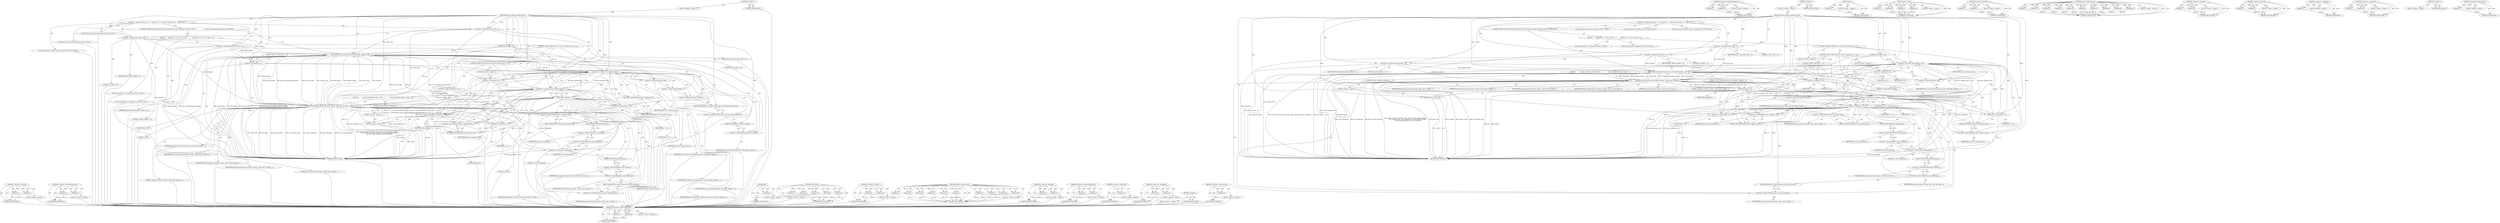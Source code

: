 digraph "&lt;operator&gt;.preIncrement" {
vulnerable_138 [label=<(METHOD,&lt;operator&gt;.indirectFieldAccess)>];
vulnerable_139 [label=<(PARAM,p1)>];
vulnerable_140 [label=<(PARAM,p2)>];
vulnerable_141 [label=<(BLOCK,&lt;empty&gt;,&lt;empty&gt;)>];
vulnerable_142 [label=<(METHOD_RETURN,ANY)>];
vulnerable_170 [label=<(METHOD,&lt;operator&gt;.indirectIndexAccess)>];
vulnerable_171 [label=<(PARAM,p1)>];
vulnerable_172 [label=<(PARAM,p2)>];
vulnerable_173 [label=<(BLOCK,&lt;empty&gt;,&lt;empty&gt;)>];
vulnerable_174 [label=<(METHOD_RETURN,ANY)>];
vulnerable_6 [label=<(METHOD,&lt;global&gt;)<SUB>1</SUB>>];
vulnerable_7 [label=<(BLOCK,&lt;empty&gt;,&lt;empty&gt;)<SUB>1</SUB>>];
vulnerable_8 [label=<(METHOD,perform_gamma_transform_tests)<SUB>1</SUB>>];
vulnerable_9 [label=<(PARAM,png_modifier *pm)<SUB>1</SUB>>];
vulnerable_10 [label=<(BLOCK,{
   png_byte colour_type = 0;

    png_byte bi...,{
   png_byte colour_type = 0;

    png_byte bi...)<SUB>2</SUB>>];
vulnerable_11 [label="<(LOCAL,png_byte colour_type: png_byte)<SUB>3</SUB>>"];
vulnerable_12 [label=<(&lt;operator&gt;.assignment,colour_type = 0)<SUB>3</SUB>>];
vulnerable_13 [label=<(IDENTIFIER,colour_type,colour_type = 0)<SUB>3</SUB>>];
vulnerable_14 [label=<(LITERAL,0,colour_type = 0)<SUB>3</SUB>>];
vulnerable_15 [label="<(LOCAL,png_byte bit_depth: png_byte)<SUB>5</SUB>>"];
vulnerable_16 [label=<(&lt;operator&gt;.assignment,bit_depth = 0)<SUB>5</SUB>>];
vulnerable_17 [label=<(IDENTIFIER,bit_depth,bit_depth = 0)<SUB>5</SUB>>];
vulnerable_18 [label=<(LITERAL,0,bit_depth = 0)<SUB>5</SUB>>];
vulnerable_19 [label="<(LOCAL,unsigned int palette_number: unsigned int)<SUB>6</SUB>>"];
vulnerable_20 [label=<(&lt;operator&gt;.assignment,palette_number = 0)<SUB>6</SUB>>];
vulnerable_21 [label=<(IDENTIFIER,palette_number,palette_number = 0)<SUB>6</SUB>>];
vulnerable_22 [label=<(LITERAL,0,palette_number = 0)<SUB>6</SUB>>];
vulnerable_23 [label=<(CONTROL_STRUCTURE,WHILE,while (next_format(&amp;colour_type, &amp;bit_depth, &amp;palette_number, 1/*gamma*/)))<SUB>8</SUB>>];
vulnerable_24 [label=<(next_format,next_format(&amp;colour_type, &amp;bit_depth, &amp;palette_...)<SUB>8</SUB>>];
vulnerable_25 [label=<(&lt;operator&gt;.addressOf,&amp;colour_type)<SUB>8</SUB>>];
vulnerable_26 [label=<(IDENTIFIER,colour_type,next_format(&amp;colour_type, &amp;bit_depth, &amp;palette_...)<SUB>8</SUB>>];
vulnerable_27 [label=<(&lt;operator&gt;.addressOf,&amp;bit_depth)<SUB>8</SUB>>];
vulnerable_28 [label=<(IDENTIFIER,bit_depth,next_format(&amp;colour_type, &amp;bit_depth, &amp;palette_...)<SUB>8</SUB>>];
vulnerable_29 [label=<(&lt;operator&gt;.addressOf,&amp;palette_number)<SUB>8</SUB>>];
vulnerable_30 [label=<(IDENTIFIER,palette_number,next_format(&amp;colour_type, &amp;bit_depth, &amp;palette_...)<SUB>8</SUB>>];
vulnerable_31 [label=<(LITERAL,1,next_format(&amp;colour_type, &amp;bit_depth, &amp;palette_...)<SUB>8</SUB>>];
vulnerable_32 [label=<(BLOCK,{
       unsigned int i, j;
 
 for (i=0; i&lt;pm-&gt;...,{
       unsigned int i, j;
 
 for (i=0; i&lt;pm-&gt;...)<SUB>9</SUB>>];
vulnerable_33 [label="<(LOCAL,unsigned int i: unsigned int)<SUB>10</SUB>>"];
vulnerable_34 [label="<(LOCAL,unsigned int j: unsigned int)<SUB>10</SUB>>"];
vulnerable_35 [label=<(CONTROL_STRUCTURE,FOR,for (i=0;i&lt;pm-&gt;ngamma_tests;++i))<SUB>12</SUB>>];
vulnerable_36 [label=<(BLOCK,&lt;empty&gt;,&lt;empty&gt;)<SUB>12</SUB>>];
vulnerable_37 [label=<(&lt;operator&gt;.assignment,i=0)<SUB>12</SUB>>];
vulnerable_38 [label=<(IDENTIFIER,i,i=0)<SUB>12</SUB>>];
vulnerable_39 [label=<(LITERAL,0,i=0)<SUB>12</SUB>>];
vulnerable_40 [label=<(&lt;operator&gt;.lessThan,i&lt;pm-&gt;ngamma_tests)<SUB>12</SUB>>];
vulnerable_41 [label=<(IDENTIFIER,i,i&lt;pm-&gt;ngamma_tests)<SUB>12</SUB>>];
vulnerable_42 [label=<(&lt;operator&gt;.indirectFieldAccess,pm-&gt;ngamma_tests)<SUB>12</SUB>>];
vulnerable_43 [label=<(IDENTIFIER,pm,i&lt;pm-&gt;ngamma_tests)<SUB>12</SUB>>];
vulnerable_44 [label=<(FIELD_IDENTIFIER,ngamma_tests,ngamma_tests)<SUB>12</SUB>>];
vulnerable_45 [label=<(&lt;operator&gt;.preIncrement,++i)<SUB>12</SUB>>];
vulnerable_46 [label=<(IDENTIFIER,i,++i)<SUB>12</SUB>>];
vulnerable_47 [label=<(CONTROL_STRUCTURE,FOR,for (j=0;j&lt;pm-&gt;ngamma_tests;++j))<SUB>12</SUB>>];
vulnerable_48 [label=<(BLOCK,&lt;empty&gt;,&lt;empty&gt;)<SUB>12</SUB>>];
vulnerable_49 [label=<(&lt;operator&gt;.assignment,j=0)<SUB>12</SUB>>];
vulnerable_50 [label=<(IDENTIFIER,j,j=0)<SUB>12</SUB>>];
vulnerable_51 [label=<(LITERAL,0,j=0)<SUB>12</SUB>>];
vulnerable_52 [label=<(&lt;operator&gt;.lessThan,j&lt;pm-&gt;ngamma_tests)<SUB>12</SUB>>];
vulnerable_53 [label=<(IDENTIFIER,j,j&lt;pm-&gt;ngamma_tests)<SUB>12</SUB>>];
vulnerable_54 [label=<(&lt;operator&gt;.indirectFieldAccess,pm-&gt;ngamma_tests)<SUB>12</SUB>>];
vulnerable_55 [label=<(IDENTIFIER,pm,j&lt;pm-&gt;ngamma_tests)<SUB>12</SUB>>];
vulnerable_56 [label=<(FIELD_IDENTIFIER,ngamma_tests,ngamma_tests)<SUB>12</SUB>>];
vulnerable_57 [label=<(&lt;operator&gt;.preIncrement,++j)<SUB>12</SUB>>];
vulnerable_58 [label=<(IDENTIFIER,j,++j)<SUB>12</SUB>>];
vulnerable_59 [label=<(CONTROL_STRUCTURE,IF,if (i != j))<SUB>13</SUB>>];
vulnerable_60 [label=<(&lt;operator&gt;.notEquals,i != j)<SUB>13</SUB>>];
vulnerable_61 [label=<(IDENTIFIER,i,i != j)<SUB>13</SUB>>];
vulnerable_62 [label=<(IDENTIFIER,j,i != j)<SUB>13</SUB>>];
vulnerable_63 [label=<(BLOCK,{
            gamma_transform_test(pm, colour_t...,{
            gamma_transform_test(pm, colour_t...)<SUB>14</SUB>>];
vulnerable_64 [label=<(gamma_transform_test,gamma_transform_test(pm, colour_type, bit_depth...)<SUB>15</SUB>>];
vulnerable_65 [label=<(IDENTIFIER,pm,gamma_transform_test(pm, colour_type, bit_depth...)<SUB>15</SUB>>];
vulnerable_66 [label=<(IDENTIFIER,colour_type,gamma_transform_test(pm, colour_type, bit_depth...)<SUB>15</SUB>>];
vulnerable_67 [label=<(IDENTIFIER,bit_depth,gamma_transform_test(pm, colour_type, bit_depth...)<SUB>15</SUB>>];
vulnerable_68 [label=<(IDENTIFIER,palette_number,gamma_transform_test(pm, colour_type, bit_depth...)<SUB>15</SUB>>];
vulnerable_69 [label=<(&lt;operator&gt;.indirectFieldAccess,pm-&gt;interlace_type)<SUB>16</SUB>>];
vulnerable_70 [label=<(IDENTIFIER,pm,gamma_transform_test(pm, colour_type, bit_depth...)<SUB>16</SUB>>];
vulnerable_71 [label=<(FIELD_IDENTIFIER,interlace_type,interlace_type)<SUB>16</SUB>>];
vulnerable_72 [label=<(&lt;operator&gt;.division,1/pm-&gt;gammas[i])<SUB>16</SUB>>];
vulnerable_73 [label=<(LITERAL,1,1/pm-&gt;gammas[i])<SUB>16</SUB>>];
vulnerable_74 [label=<(&lt;operator&gt;.indirectIndexAccess,pm-&gt;gammas[i])<SUB>16</SUB>>];
vulnerable_75 [label=<(&lt;operator&gt;.indirectFieldAccess,pm-&gt;gammas)<SUB>16</SUB>>];
vulnerable_76 [label=<(IDENTIFIER,pm,1/pm-&gt;gammas[i])<SUB>16</SUB>>];
vulnerable_77 [label=<(FIELD_IDENTIFIER,gammas,gammas)<SUB>16</SUB>>];
vulnerable_78 [label=<(IDENTIFIER,i,1/pm-&gt;gammas[i])<SUB>16</SUB>>];
vulnerable_79 [label=<(&lt;operator&gt;.indirectIndexAccess,pm-&gt;gammas[j])<SUB>16</SUB>>];
vulnerable_80 [label=<(&lt;operator&gt;.indirectFieldAccess,pm-&gt;gammas)<SUB>16</SUB>>];
vulnerable_81 [label=<(IDENTIFIER,pm,gamma_transform_test(pm, colour_type, bit_depth...)<SUB>16</SUB>>];
vulnerable_82 [label=<(FIELD_IDENTIFIER,gammas,gammas)<SUB>16</SUB>>];
vulnerable_83 [label=<(IDENTIFIER,j,gamma_transform_test(pm, colour_type, bit_depth...)<SUB>16</SUB>>];
vulnerable_84 [label=<(LITERAL,0,gamma_transform_test(pm, colour_type, bit_depth...)<SUB>16</SUB>>];
vulnerable_85 [label=<(&lt;operator&gt;.indirectFieldAccess,pm-&gt;use_input_precision)<SUB>17</SUB>>];
vulnerable_86 [label=<(IDENTIFIER,pm,gamma_transform_test(pm, colour_type, bit_depth...)<SUB>17</SUB>>];
vulnerable_87 [label=<(FIELD_IDENTIFIER,use_input_precision,use_input_precision)<SUB>17</SUB>>];
vulnerable_88 [label=<(LITERAL,0,gamma_transform_test(pm, colour_type, bit_depth...)<SUB>17</SUB>>];
vulnerable_89 [label=<(CONTROL_STRUCTURE,IF,if (fail(pm)))<SUB>19</SUB>>];
vulnerable_90 [label=<(fail,fail(pm))<SUB>19</SUB>>];
vulnerable_91 [label=<(IDENTIFIER,pm,fail(pm))<SUB>19</SUB>>];
vulnerable_92 [label=<(BLOCK,&lt;empty&gt;,&lt;empty&gt;)<SUB>20</SUB>>];
vulnerable_93 [label=<(RETURN,return;,return;)<SUB>20</SUB>>];
vulnerable_94 [label=<(METHOD_RETURN,void)<SUB>1</SUB>>];
vulnerable_96 [label=<(METHOD_RETURN,ANY)<SUB>1</SUB>>];
vulnerable_175 [label=<(METHOD,fail)>];
vulnerable_176 [label=<(PARAM,p1)>];
vulnerable_177 [label=<(BLOCK,&lt;empty&gt;,&lt;empty&gt;)>];
vulnerable_178 [label=<(METHOD_RETURN,ANY)>];
vulnerable_122 [label=<(METHOD,next_format)>];
vulnerable_123 [label=<(PARAM,p1)>];
vulnerable_124 [label=<(PARAM,p2)>];
vulnerable_125 [label=<(PARAM,p3)>];
vulnerable_126 [label=<(PARAM,p4)>];
vulnerable_127 [label=<(BLOCK,&lt;empty&gt;,&lt;empty&gt;)>];
vulnerable_128 [label=<(METHOD_RETURN,ANY)>];
vulnerable_165 [label=<(METHOD,&lt;operator&gt;.division)>];
vulnerable_166 [label=<(PARAM,p1)>];
vulnerable_167 [label=<(PARAM,p2)>];
vulnerable_168 [label=<(BLOCK,&lt;empty&gt;,&lt;empty&gt;)>];
vulnerable_169 [label=<(METHOD_RETURN,ANY)>];
vulnerable_152 [label=<(METHOD,gamma_transform_test)>];
vulnerable_153 [label=<(PARAM,p1)>];
vulnerable_154 [label=<(PARAM,p2)>];
vulnerable_155 [label=<(PARAM,p3)>];
vulnerable_156 [label=<(PARAM,p4)>];
vulnerable_157 [label=<(PARAM,p5)>];
vulnerable_158 [label=<(PARAM,p6)>];
vulnerable_159 [label=<(PARAM,p7)>];
vulnerable_160 [label=<(PARAM,p8)>];
vulnerable_161 [label=<(PARAM,p9)>];
vulnerable_162 [label=<(PARAM,p10)>];
vulnerable_163 [label=<(BLOCK,&lt;empty&gt;,&lt;empty&gt;)>];
vulnerable_164 [label=<(METHOD_RETURN,ANY)>];
vulnerable_147 [label=<(METHOD,&lt;operator&gt;.notEquals)>];
vulnerable_148 [label=<(PARAM,p1)>];
vulnerable_149 [label=<(PARAM,p2)>];
vulnerable_150 [label=<(BLOCK,&lt;empty&gt;,&lt;empty&gt;)>];
vulnerable_151 [label=<(METHOD_RETURN,ANY)>];
vulnerable_133 [label=<(METHOD,&lt;operator&gt;.lessThan)>];
vulnerable_134 [label=<(PARAM,p1)>];
vulnerable_135 [label=<(PARAM,p2)>];
vulnerable_136 [label=<(BLOCK,&lt;empty&gt;,&lt;empty&gt;)>];
vulnerable_137 [label=<(METHOD_RETURN,ANY)>];
vulnerable_129 [label=<(METHOD,&lt;operator&gt;.addressOf)>];
vulnerable_130 [label=<(PARAM,p1)>];
vulnerable_131 [label=<(BLOCK,&lt;empty&gt;,&lt;empty&gt;)>];
vulnerable_132 [label=<(METHOD_RETURN,ANY)>];
vulnerable_117 [label=<(METHOD,&lt;operator&gt;.assignment)>];
vulnerable_118 [label=<(PARAM,p1)>];
vulnerable_119 [label=<(PARAM,p2)>];
vulnerable_120 [label=<(BLOCK,&lt;empty&gt;,&lt;empty&gt;)>];
vulnerable_121 [label=<(METHOD_RETURN,ANY)>];
vulnerable_111 [label=<(METHOD,&lt;global&gt;)<SUB>1</SUB>>];
vulnerable_112 [label=<(BLOCK,&lt;empty&gt;,&lt;empty&gt;)>];
vulnerable_113 [label=<(METHOD_RETURN,ANY)>];
vulnerable_143 [label=<(METHOD,&lt;operator&gt;.preIncrement)>];
vulnerable_144 [label=<(PARAM,p1)>];
vulnerable_145 [label=<(BLOCK,&lt;empty&gt;,&lt;empty&gt;)>];
vulnerable_146 [label=<(METHOD_RETURN,ANY)>];
fixed_144 [label=<(METHOD,&lt;operator&gt;.lessThan)>];
fixed_145 [label=<(PARAM,p1)>];
fixed_146 [label=<(PARAM,p2)>];
fixed_147 [label=<(BLOCK,&lt;empty&gt;,&lt;empty&gt;)>];
fixed_148 [label=<(METHOD_RETURN,ANY)>];
fixed_176 [label=<(METHOD,&lt;operator&gt;.indirectIndexAccess)>];
fixed_177 [label=<(PARAM,p1)>];
fixed_178 [label=<(PARAM,p2)>];
fixed_179 [label=<(BLOCK,&lt;empty&gt;,&lt;empty&gt;)>];
fixed_180 [label=<(METHOD_RETURN,ANY)>];
fixed_6 [label=<(METHOD,&lt;global&gt;)<SUB>1</SUB>>];
fixed_7 [label=<(BLOCK,&lt;empty&gt;,&lt;empty&gt;)<SUB>1</SUB>>];
fixed_8 [label=<(METHOD,perform_gamma_transform_tests)<SUB>1</SUB>>];
fixed_9 [label=<(PARAM,png_modifier *pm)<SUB>1</SUB>>];
fixed_10 [label=<(BLOCK,{
   png_byte colour_type = 0;

    png_byte bi...,{
   png_byte colour_type = 0;

    png_byte bi...)<SUB>2</SUB>>];
fixed_11 [label="<(LOCAL,png_byte colour_type: png_byte)<SUB>3</SUB>>"];
fixed_12 [label=<(&lt;operator&gt;.assignment,colour_type = 0)<SUB>3</SUB>>];
fixed_13 [label=<(IDENTIFIER,colour_type,colour_type = 0)<SUB>3</SUB>>];
fixed_14 [label=<(LITERAL,0,colour_type = 0)<SUB>3</SUB>>];
fixed_15 [label="<(LOCAL,png_byte bit_depth: png_byte)<SUB>5</SUB>>"];
fixed_16 [label=<(&lt;operator&gt;.assignment,bit_depth = 0)<SUB>5</SUB>>];
fixed_17 [label=<(IDENTIFIER,bit_depth,bit_depth = 0)<SUB>5</SUB>>];
fixed_18 [label=<(LITERAL,0,bit_depth = 0)<SUB>5</SUB>>];
fixed_19 [label="<(LOCAL,unsigned int palette_number: unsigned int)<SUB>6</SUB>>"];
fixed_20 [label=<(&lt;operator&gt;.assignment,palette_number = 0)<SUB>6</SUB>>];
fixed_21 [label=<(IDENTIFIER,palette_number,palette_number = 0)<SUB>6</SUB>>];
fixed_22 [label=<(LITERAL,0,palette_number = 0)<SUB>6</SUB>>];
fixed_23 [label=<(CONTROL_STRUCTURE,WHILE,while (next_format(&amp;colour_type, &amp;bit_depth, &amp;palette_number,
                      pm-&gt;test_lbg_gamma_transform, pm-&gt;test_tRNS)))<SUB>8</SUB>>];
fixed_24 [label=<(next_format,next_format(&amp;colour_type, &amp;bit_depth, &amp;palette_...)<SUB>8</SUB>>];
fixed_25 [label=<(&lt;operator&gt;.addressOf,&amp;colour_type)<SUB>8</SUB>>];
fixed_26 [label=<(IDENTIFIER,colour_type,next_format(&amp;colour_type, &amp;bit_depth, &amp;palette_...)<SUB>8</SUB>>];
fixed_27 [label=<(&lt;operator&gt;.addressOf,&amp;bit_depth)<SUB>8</SUB>>];
fixed_28 [label=<(IDENTIFIER,bit_depth,next_format(&amp;colour_type, &amp;bit_depth, &amp;palette_...)<SUB>8</SUB>>];
fixed_29 [label=<(&lt;operator&gt;.addressOf,&amp;palette_number)<SUB>8</SUB>>];
fixed_30 [label=<(IDENTIFIER,palette_number,next_format(&amp;colour_type, &amp;bit_depth, &amp;palette_...)<SUB>8</SUB>>];
fixed_31 [label=<(&lt;operator&gt;.indirectFieldAccess,pm-&gt;test_lbg_gamma_transform)<SUB>9</SUB>>];
fixed_32 [label=<(IDENTIFIER,pm,next_format(&amp;colour_type, &amp;bit_depth, &amp;palette_...)<SUB>9</SUB>>];
fixed_33 [label=<(FIELD_IDENTIFIER,test_lbg_gamma_transform,test_lbg_gamma_transform)<SUB>9</SUB>>];
fixed_34 [label=<(&lt;operator&gt;.indirectFieldAccess,pm-&gt;test_tRNS)<SUB>9</SUB>>];
fixed_35 [label=<(IDENTIFIER,pm,next_format(&amp;colour_type, &amp;bit_depth, &amp;palette_...)<SUB>9</SUB>>];
fixed_36 [label=<(FIELD_IDENTIFIER,test_tRNS,test_tRNS)<SUB>9</SUB>>];
fixed_37 [label=<(BLOCK,{
       unsigned int i, j;
 
 for (i=0; i&lt;pm-&gt;...,{
       unsigned int i, j;
 
 for (i=0; i&lt;pm-&gt;...)<SUB>10</SUB>>];
fixed_38 [label="<(LOCAL,unsigned int i: unsigned int)<SUB>11</SUB>>"];
fixed_39 [label="<(LOCAL,unsigned int j: unsigned int)<SUB>11</SUB>>"];
fixed_40 [label=<(CONTROL_STRUCTURE,FOR,for (i=0;i&lt;pm-&gt;ngamma_tests;++i))<SUB>13</SUB>>];
fixed_41 [label=<(BLOCK,&lt;empty&gt;,&lt;empty&gt;)<SUB>13</SUB>>];
fixed_42 [label=<(&lt;operator&gt;.assignment,i=0)<SUB>13</SUB>>];
fixed_43 [label=<(IDENTIFIER,i,i=0)<SUB>13</SUB>>];
fixed_44 [label=<(LITERAL,0,i=0)<SUB>13</SUB>>];
fixed_45 [label=<(&lt;operator&gt;.lessThan,i&lt;pm-&gt;ngamma_tests)<SUB>13</SUB>>];
fixed_46 [label=<(IDENTIFIER,i,i&lt;pm-&gt;ngamma_tests)<SUB>13</SUB>>];
fixed_47 [label=<(&lt;operator&gt;.indirectFieldAccess,pm-&gt;ngamma_tests)<SUB>13</SUB>>];
fixed_48 [label=<(IDENTIFIER,pm,i&lt;pm-&gt;ngamma_tests)<SUB>13</SUB>>];
fixed_49 [label=<(FIELD_IDENTIFIER,ngamma_tests,ngamma_tests)<SUB>13</SUB>>];
fixed_50 [label=<(&lt;operator&gt;.preIncrement,++i)<SUB>13</SUB>>];
fixed_51 [label=<(IDENTIFIER,i,++i)<SUB>13</SUB>>];
fixed_52 [label=<(CONTROL_STRUCTURE,FOR,for (j=0;j&lt;pm-&gt;ngamma_tests;++j))<SUB>13</SUB>>];
fixed_53 [label=<(BLOCK,&lt;empty&gt;,&lt;empty&gt;)<SUB>13</SUB>>];
fixed_54 [label=<(&lt;operator&gt;.assignment,j=0)<SUB>13</SUB>>];
fixed_55 [label=<(IDENTIFIER,j,j=0)<SUB>13</SUB>>];
fixed_56 [label=<(LITERAL,0,j=0)<SUB>13</SUB>>];
fixed_57 [label=<(&lt;operator&gt;.lessThan,j&lt;pm-&gt;ngamma_tests)<SUB>13</SUB>>];
fixed_58 [label=<(IDENTIFIER,j,j&lt;pm-&gt;ngamma_tests)<SUB>13</SUB>>];
fixed_59 [label=<(&lt;operator&gt;.indirectFieldAccess,pm-&gt;ngamma_tests)<SUB>13</SUB>>];
fixed_60 [label=<(IDENTIFIER,pm,j&lt;pm-&gt;ngamma_tests)<SUB>13</SUB>>];
fixed_61 [label=<(FIELD_IDENTIFIER,ngamma_tests,ngamma_tests)<SUB>13</SUB>>];
fixed_62 [label=<(&lt;operator&gt;.preIncrement,++j)<SUB>13</SUB>>];
fixed_63 [label=<(IDENTIFIER,j,++j)<SUB>13</SUB>>];
fixed_64 [label=<(CONTROL_STRUCTURE,IF,if (i != j))<SUB>14</SUB>>];
fixed_65 [label=<(&lt;operator&gt;.notEquals,i != j)<SUB>14</SUB>>];
fixed_66 [label=<(IDENTIFIER,i,i != j)<SUB>14</SUB>>];
fixed_67 [label=<(IDENTIFIER,j,i != j)<SUB>14</SUB>>];
fixed_68 [label=<(BLOCK,{
            gamma_transform_test(pm, colour_t...,{
            gamma_transform_test(pm, colour_t...)<SUB>15</SUB>>];
fixed_69 [label=<(gamma_transform_test,gamma_transform_test(pm, colour_type, bit_depth...)<SUB>16</SUB>>];
fixed_70 [label=<(IDENTIFIER,pm,gamma_transform_test(pm, colour_type, bit_depth...)<SUB>16</SUB>>];
fixed_71 [label=<(IDENTIFIER,colour_type,gamma_transform_test(pm, colour_type, bit_depth...)<SUB>16</SUB>>];
fixed_72 [label=<(IDENTIFIER,bit_depth,gamma_transform_test(pm, colour_type, bit_depth...)<SUB>16</SUB>>];
fixed_73 [label=<(IDENTIFIER,palette_number,gamma_transform_test(pm, colour_type, bit_depth...)<SUB>16</SUB>>];
fixed_74 [label=<(&lt;operator&gt;.indirectFieldAccess,pm-&gt;interlace_type)<SUB>17</SUB>>];
fixed_75 [label=<(IDENTIFIER,pm,gamma_transform_test(pm, colour_type, bit_depth...)<SUB>17</SUB>>];
fixed_76 [label=<(FIELD_IDENTIFIER,interlace_type,interlace_type)<SUB>17</SUB>>];
fixed_77 [label=<(&lt;operator&gt;.division,1/pm-&gt;gammas[i])<SUB>17</SUB>>];
fixed_78 [label=<(LITERAL,1,1/pm-&gt;gammas[i])<SUB>17</SUB>>];
fixed_79 [label=<(&lt;operator&gt;.indirectIndexAccess,pm-&gt;gammas[i])<SUB>17</SUB>>];
fixed_80 [label=<(&lt;operator&gt;.indirectFieldAccess,pm-&gt;gammas)<SUB>17</SUB>>];
fixed_81 [label=<(IDENTIFIER,pm,1/pm-&gt;gammas[i])<SUB>17</SUB>>];
fixed_82 [label=<(FIELD_IDENTIFIER,gammas,gammas)<SUB>17</SUB>>];
fixed_83 [label=<(IDENTIFIER,i,1/pm-&gt;gammas[i])<SUB>17</SUB>>];
fixed_84 [label=<(&lt;operator&gt;.indirectIndexAccess,pm-&gt;gammas[j])<SUB>17</SUB>>];
fixed_85 [label=<(&lt;operator&gt;.indirectFieldAccess,pm-&gt;gammas)<SUB>17</SUB>>];
fixed_86 [label=<(IDENTIFIER,pm,gamma_transform_test(pm, colour_type, bit_depth...)<SUB>17</SUB>>];
fixed_87 [label=<(FIELD_IDENTIFIER,gammas,gammas)<SUB>17</SUB>>];
fixed_88 [label=<(IDENTIFIER,j,gamma_transform_test(pm, colour_type, bit_depth...)<SUB>17</SUB>>];
fixed_89 [label=<(LITERAL,0,gamma_transform_test(pm, colour_type, bit_depth...)<SUB>17</SUB>>];
fixed_90 [label=<(&lt;operator&gt;.indirectFieldAccess,pm-&gt;use_input_precision)<SUB>18</SUB>>];
fixed_91 [label=<(IDENTIFIER,pm,gamma_transform_test(pm, colour_type, bit_depth...)<SUB>18</SUB>>];
fixed_92 [label=<(FIELD_IDENTIFIER,use_input_precision,use_input_precision)<SUB>18</SUB>>];
fixed_93 [label=<(LITERAL,0,gamma_transform_test(pm, colour_type, bit_depth...)<SUB>18</SUB>>];
fixed_94 [label=<(CONTROL_STRUCTURE,IF,if (fail(pm)))<SUB>20</SUB>>];
fixed_95 [label=<(fail,fail(pm))<SUB>20</SUB>>];
fixed_96 [label=<(IDENTIFIER,pm,fail(pm))<SUB>20</SUB>>];
fixed_97 [label=<(BLOCK,&lt;empty&gt;,&lt;empty&gt;)<SUB>21</SUB>>];
fixed_98 [label=<(RETURN,return;,return;)<SUB>21</SUB>>];
fixed_99 [label=<(METHOD_RETURN,void)<SUB>1</SUB>>];
fixed_101 [label=<(METHOD_RETURN,ANY)<SUB>1</SUB>>];
fixed_181 [label=<(METHOD,fail)>];
fixed_182 [label=<(PARAM,p1)>];
fixed_183 [label=<(BLOCK,&lt;empty&gt;,&lt;empty&gt;)>];
fixed_184 [label=<(METHOD_RETURN,ANY)>];
fixed_127 [label=<(METHOD,next_format)>];
fixed_128 [label=<(PARAM,p1)>];
fixed_129 [label=<(PARAM,p2)>];
fixed_130 [label=<(PARAM,p3)>];
fixed_131 [label=<(PARAM,p4)>];
fixed_132 [label=<(PARAM,p5)>];
fixed_133 [label=<(BLOCK,&lt;empty&gt;,&lt;empty&gt;)>];
fixed_134 [label=<(METHOD_RETURN,ANY)>];
fixed_171 [label=<(METHOD,&lt;operator&gt;.division)>];
fixed_172 [label=<(PARAM,p1)>];
fixed_173 [label=<(PARAM,p2)>];
fixed_174 [label=<(BLOCK,&lt;empty&gt;,&lt;empty&gt;)>];
fixed_175 [label=<(METHOD_RETURN,ANY)>];
fixed_158 [label=<(METHOD,gamma_transform_test)>];
fixed_159 [label=<(PARAM,p1)>];
fixed_160 [label=<(PARAM,p2)>];
fixed_161 [label=<(PARAM,p3)>];
fixed_162 [label=<(PARAM,p4)>];
fixed_163 [label=<(PARAM,p5)>];
fixed_164 [label=<(PARAM,p6)>];
fixed_165 [label=<(PARAM,p7)>];
fixed_166 [label=<(PARAM,p8)>];
fixed_167 [label=<(PARAM,p9)>];
fixed_168 [label=<(PARAM,p10)>];
fixed_169 [label=<(BLOCK,&lt;empty&gt;,&lt;empty&gt;)>];
fixed_170 [label=<(METHOD_RETURN,ANY)>];
fixed_153 [label=<(METHOD,&lt;operator&gt;.notEquals)>];
fixed_154 [label=<(PARAM,p1)>];
fixed_155 [label=<(PARAM,p2)>];
fixed_156 [label=<(BLOCK,&lt;empty&gt;,&lt;empty&gt;)>];
fixed_157 [label=<(METHOD_RETURN,ANY)>];
fixed_139 [label=<(METHOD,&lt;operator&gt;.indirectFieldAccess)>];
fixed_140 [label=<(PARAM,p1)>];
fixed_141 [label=<(PARAM,p2)>];
fixed_142 [label=<(BLOCK,&lt;empty&gt;,&lt;empty&gt;)>];
fixed_143 [label=<(METHOD_RETURN,ANY)>];
fixed_135 [label=<(METHOD,&lt;operator&gt;.addressOf)>];
fixed_136 [label=<(PARAM,p1)>];
fixed_137 [label=<(BLOCK,&lt;empty&gt;,&lt;empty&gt;)>];
fixed_138 [label=<(METHOD_RETURN,ANY)>];
fixed_122 [label=<(METHOD,&lt;operator&gt;.assignment)>];
fixed_123 [label=<(PARAM,p1)>];
fixed_124 [label=<(PARAM,p2)>];
fixed_125 [label=<(BLOCK,&lt;empty&gt;,&lt;empty&gt;)>];
fixed_126 [label=<(METHOD_RETURN,ANY)>];
fixed_116 [label=<(METHOD,&lt;global&gt;)<SUB>1</SUB>>];
fixed_117 [label=<(BLOCK,&lt;empty&gt;,&lt;empty&gt;)>];
fixed_118 [label=<(METHOD_RETURN,ANY)>];
fixed_149 [label=<(METHOD,&lt;operator&gt;.preIncrement)>];
fixed_150 [label=<(PARAM,p1)>];
fixed_151 [label=<(BLOCK,&lt;empty&gt;,&lt;empty&gt;)>];
fixed_152 [label=<(METHOD_RETURN,ANY)>];
vulnerable_138 -> vulnerable_139  [key=0, label="AST: "];
vulnerable_138 -> vulnerable_139  [key=1, label="DDG: "];
vulnerable_138 -> vulnerable_141  [key=0, label="AST: "];
vulnerable_138 -> vulnerable_140  [key=0, label="AST: "];
vulnerable_138 -> vulnerable_140  [key=1, label="DDG: "];
vulnerable_138 -> vulnerable_142  [key=0, label="AST: "];
vulnerable_138 -> vulnerable_142  [key=1, label="CFG: "];
vulnerable_139 -> vulnerable_142  [key=0, label="DDG: p1"];
vulnerable_140 -> vulnerable_142  [key=0, label="DDG: p2"];
vulnerable_170 -> vulnerable_171  [key=0, label="AST: "];
vulnerable_170 -> vulnerable_171  [key=1, label="DDG: "];
vulnerable_170 -> vulnerable_173  [key=0, label="AST: "];
vulnerable_170 -> vulnerable_172  [key=0, label="AST: "];
vulnerable_170 -> vulnerable_172  [key=1, label="DDG: "];
vulnerable_170 -> vulnerable_174  [key=0, label="AST: "];
vulnerable_170 -> vulnerable_174  [key=1, label="CFG: "];
vulnerable_171 -> vulnerable_174  [key=0, label="DDG: p1"];
vulnerable_172 -> vulnerable_174  [key=0, label="DDG: p2"];
vulnerable_6 -> vulnerable_7  [key=0, label="AST: "];
vulnerable_6 -> vulnerable_96  [key=0, label="AST: "];
vulnerable_6 -> vulnerable_96  [key=1, label="CFG: "];
vulnerable_7 -> vulnerable_8  [key=0, label="AST: "];
vulnerable_8 -> vulnerable_9  [key=0, label="AST: "];
vulnerable_8 -> vulnerable_9  [key=1, label="DDG: "];
vulnerable_8 -> vulnerable_10  [key=0, label="AST: "];
vulnerable_8 -> vulnerable_94  [key=0, label="AST: "];
vulnerable_8 -> vulnerable_12  [key=0, label="CFG: "];
vulnerable_8 -> vulnerable_12  [key=1, label="DDG: "];
vulnerable_8 -> vulnerable_16  [key=0, label="DDG: "];
vulnerable_8 -> vulnerable_20  [key=0, label="DDG: "];
vulnerable_8 -> vulnerable_24  [key=0, label="DDG: "];
vulnerable_8 -> vulnerable_37  [key=0, label="DDG: "];
vulnerable_8 -> vulnerable_40  [key=0, label="DDG: "];
vulnerable_8 -> vulnerable_45  [key=0, label="DDG: "];
vulnerable_8 -> vulnerable_49  [key=0, label="DDG: "];
vulnerable_8 -> vulnerable_52  [key=0, label="DDG: "];
vulnerable_8 -> vulnerable_57  [key=0, label="DDG: "];
vulnerable_8 -> vulnerable_60  [key=0, label="DDG: "];
vulnerable_8 -> vulnerable_64  [key=0, label="DDG: "];
vulnerable_8 -> vulnerable_72  [key=0, label="DDG: "];
vulnerable_8 -> vulnerable_90  [key=0, label="DDG: "];
vulnerable_8 -> vulnerable_93  [key=0, label="DDG: "];
vulnerable_9 -> vulnerable_40  [key=0, label="DDG: pm"];
vulnerable_9 -> vulnerable_52  [key=0, label="DDG: pm"];
vulnerable_9 -> vulnerable_64  [key=0, label="DDG: pm"];
vulnerable_10 -> vulnerable_11  [key=0, label="AST: "];
vulnerable_10 -> vulnerable_12  [key=0, label="AST: "];
vulnerable_10 -> vulnerable_15  [key=0, label="AST: "];
vulnerable_10 -> vulnerable_16  [key=0, label="AST: "];
vulnerable_10 -> vulnerable_19  [key=0, label="AST: "];
vulnerable_10 -> vulnerable_20  [key=0, label="AST: "];
vulnerable_10 -> vulnerable_23  [key=0, label="AST: "];
vulnerable_12 -> vulnerable_13  [key=0, label="AST: "];
vulnerable_12 -> vulnerable_14  [key=0, label="AST: "];
vulnerable_12 -> vulnerable_16  [key=0, label="CFG: "];
vulnerable_12 -> vulnerable_94  [key=0, label="DDG: colour_type = 0"];
vulnerable_12 -> vulnerable_24  [key=0, label="DDG: colour_type"];
vulnerable_12 -> vulnerable_64  [key=0, label="DDG: colour_type"];
vulnerable_16 -> vulnerable_17  [key=0, label="AST: "];
vulnerable_16 -> vulnerable_18  [key=0, label="AST: "];
vulnerable_16 -> vulnerable_20  [key=0, label="CFG: "];
vulnerable_16 -> vulnerable_94  [key=0, label="DDG: bit_depth = 0"];
vulnerable_16 -> vulnerable_24  [key=0, label="DDG: bit_depth"];
vulnerable_16 -> vulnerable_64  [key=0, label="DDG: bit_depth"];
vulnerable_20 -> vulnerable_21  [key=0, label="AST: "];
vulnerable_20 -> vulnerable_22  [key=0, label="AST: "];
vulnerable_20 -> vulnerable_25  [key=0, label="CFG: "];
vulnerable_20 -> vulnerable_94  [key=0, label="DDG: palette_number = 0"];
vulnerable_20 -> vulnerable_24  [key=0, label="DDG: palette_number"];
vulnerable_20 -> vulnerable_64  [key=0, label="DDG: palette_number"];
vulnerable_23 -> vulnerable_24  [key=0, label="AST: "];
vulnerable_23 -> vulnerable_32  [key=0, label="AST: "];
vulnerable_24 -> vulnerable_25  [key=0, label="AST: "];
vulnerable_24 -> vulnerable_27  [key=0, label="AST: "];
vulnerable_24 -> vulnerable_29  [key=0, label="AST: "];
vulnerable_24 -> vulnerable_31  [key=0, label="AST: "];
vulnerable_24 -> vulnerable_94  [key=0, label="CFG: "];
vulnerable_24 -> vulnerable_94  [key=1, label="DDG: &amp;colour_type"];
vulnerable_24 -> vulnerable_94  [key=2, label="DDG: &amp;bit_depth"];
vulnerable_24 -> vulnerable_94  [key=3, label="DDG: &amp;palette_number"];
vulnerable_24 -> vulnerable_94  [key=4, label="DDG: next_format(&amp;colour_type, &amp;bit_depth, &amp;palette_number, 1/*gamma*/)"];
vulnerable_24 -> vulnerable_37  [key=0, label="CFG: "];
vulnerable_24 -> vulnerable_37  [key=1, label="CDG: "];
vulnerable_24 -> vulnerable_64  [key=0, label="DDG: &amp;colour_type"];
vulnerable_24 -> vulnerable_64  [key=1, label="DDG: &amp;bit_depth"];
vulnerable_24 -> vulnerable_64  [key=2, label="DDG: &amp;palette_number"];
vulnerable_24 -> vulnerable_42  [key=0, label="CDG: "];
vulnerable_24 -> vulnerable_40  [key=0, label="CDG: "];
vulnerable_24 -> vulnerable_44  [key=0, label="CDG: "];
vulnerable_25 -> vulnerable_26  [key=0, label="AST: "];
vulnerable_25 -> vulnerable_27  [key=0, label="CFG: "];
vulnerable_27 -> vulnerable_28  [key=0, label="AST: "];
vulnerable_27 -> vulnerable_29  [key=0, label="CFG: "];
vulnerable_29 -> vulnerable_30  [key=0, label="AST: "];
vulnerable_29 -> vulnerable_24  [key=0, label="CFG: "];
vulnerable_32 -> vulnerable_33  [key=0, label="AST: "];
vulnerable_32 -> vulnerable_34  [key=0, label="AST: "];
vulnerable_32 -> vulnerable_35  [key=0, label="AST: "];
vulnerable_35 -> vulnerable_36  [key=0, label="AST: "];
vulnerable_35 -> vulnerable_40  [key=0, label="AST: "];
vulnerable_35 -> vulnerable_45  [key=0, label="AST: "];
vulnerable_35 -> vulnerable_47  [key=0, label="AST: "];
vulnerable_36 -> vulnerable_37  [key=0, label="AST: "];
vulnerable_37 -> vulnerable_38  [key=0, label="AST: "];
vulnerable_37 -> vulnerable_39  [key=0, label="AST: "];
vulnerable_37 -> vulnerable_44  [key=0, label="CFG: "];
vulnerable_37 -> vulnerable_94  [key=0, label="DDG: i=0"];
vulnerable_37 -> vulnerable_40  [key=0, label="DDG: i"];
vulnerable_40 -> vulnerable_41  [key=0, label="AST: "];
vulnerable_40 -> vulnerable_42  [key=0, label="AST: "];
vulnerable_40 -> vulnerable_25  [key=0, label="CFG: "];
vulnerable_40 -> vulnerable_25  [key=1, label="CDG: "];
vulnerable_40 -> vulnerable_49  [key=0, label="CFG: "];
vulnerable_40 -> vulnerable_49  [key=1, label="CDG: "];
vulnerable_40 -> vulnerable_94  [key=0, label="DDG: i&lt;pm-&gt;ngamma_tests"];
vulnerable_40 -> vulnerable_45  [key=0, label="DDG: i"];
vulnerable_40 -> vulnerable_52  [key=0, label="DDG: pm-&gt;ngamma_tests"];
vulnerable_40 -> vulnerable_52  [key=1, label="CDG: "];
vulnerable_40 -> vulnerable_60  [key=0, label="DDG: i"];
vulnerable_40 -> vulnerable_56  [key=0, label="CDG: "];
vulnerable_40 -> vulnerable_27  [key=0, label="CDG: "];
vulnerable_40 -> vulnerable_29  [key=0, label="CDG: "];
vulnerable_40 -> vulnerable_54  [key=0, label="CDG: "];
vulnerable_40 -> vulnerable_24  [key=0, label="CDG: "];
vulnerable_42 -> vulnerable_43  [key=0, label="AST: "];
vulnerable_42 -> vulnerable_44  [key=0, label="AST: "];
vulnerable_42 -> vulnerable_40  [key=0, label="CFG: "];
vulnerable_44 -> vulnerable_42  [key=0, label="CFG: "];
vulnerable_45 -> vulnerable_46  [key=0, label="AST: "];
vulnerable_45 -> vulnerable_44  [key=0, label="CFG: "];
vulnerable_45 -> vulnerable_94  [key=0, label="DDG: ++i"];
vulnerable_45 -> vulnerable_40  [key=0, label="DDG: i"];
vulnerable_47 -> vulnerable_48  [key=0, label="AST: "];
vulnerable_47 -> vulnerable_52  [key=0, label="AST: "];
vulnerable_47 -> vulnerable_57  [key=0, label="AST: "];
vulnerable_47 -> vulnerable_59  [key=0, label="AST: "];
vulnerable_48 -> vulnerable_49  [key=0, label="AST: "];
vulnerable_49 -> vulnerable_50  [key=0, label="AST: "];
vulnerable_49 -> vulnerable_51  [key=0, label="AST: "];
vulnerable_49 -> vulnerable_56  [key=0, label="CFG: "];
vulnerable_49 -> vulnerable_94  [key=0, label="DDG: j=0"];
vulnerable_49 -> vulnerable_52  [key=0, label="DDG: j"];
vulnerable_52 -> vulnerable_53  [key=0, label="AST: "];
vulnerable_52 -> vulnerable_54  [key=0, label="AST: "];
vulnerable_52 -> vulnerable_60  [key=0, label="CFG: "];
vulnerable_52 -> vulnerable_60  [key=1, label="DDG: j"];
vulnerable_52 -> vulnerable_60  [key=2, label="CDG: "];
vulnerable_52 -> vulnerable_45  [key=0, label="CFG: "];
vulnerable_52 -> vulnerable_45  [key=1, label="CDG: "];
vulnerable_52 -> vulnerable_94  [key=0, label="DDG: pm-&gt;ngamma_tests"];
vulnerable_52 -> vulnerable_94  [key=1, label="DDG: j&lt;pm-&gt;ngamma_tests"];
vulnerable_52 -> vulnerable_40  [key=0, label="DDG: pm-&gt;ngamma_tests"];
vulnerable_52 -> vulnerable_40  [key=1, label="CDG: "];
vulnerable_52 -> vulnerable_64  [key=0, label="DDG: pm-&gt;ngamma_tests"];
vulnerable_52 -> vulnerable_90  [key=0, label="DDG: pm-&gt;ngamma_tests"];
vulnerable_52 -> vulnerable_42  [key=0, label="CDG: "];
vulnerable_52 -> vulnerable_44  [key=0, label="CDG: "];
vulnerable_54 -> vulnerable_55  [key=0, label="AST: "];
vulnerable_54 -> vulnerable_56  [key=0, label="AST: "];
vulnerable_54 -> vulnerable_52  [key=0, label="CFG: "];
vulnerable_56 -> vulnerable_54  [key=0, label="CFG: "];
vulnerable_57 -> vulnerable_58  [key=0, label="AST: "];
vulnerable_57 -> vulnerable_56  [key=0, label="CFG: "];
vulnerable_57 -> vulnerable_94  [key=0, label="DDG: ++j"];
vulnerable_57 -> vulnerable_52  [key=0, label="DDG: j"];
vulnerable_59 -> vulnerable_60  [key=0, label="AST: "];
vulnerable_59 -> vulnerable_63  [key=0, label="AST: "];
vulnerable_60 -> vulnerable_61  [key=0, label="AST: "];
vulnerable_60 -> vulnerable_62  [key=0, label="AST: "];
vulnerable_60 -> vulnerable_71  [key=0, label="CFG: "];
vulnerable_60 -> vulnerable_71  [key=1, label="CDG: "];
vulnerable_60 -> vulnerable_57  [key=0, label="CFG: "];
vulnerable_60 -> vulnerable_57  [key=1, label="DDG: j"];
vulnerable_60 -> vulnerable_57  [key=2, label="CDG: "];
vulnerable_60 -> vulnerable_94  [key=0, label="DDG: i"];
vulnerable_60 -> vulnerable_94  [key=1, label="DDG: j"];
vulnerable_60 -> vulnerable_94  [key=2, label="DDG: i != j"];
vulnerable_60 -> vulnerable_45  [key=0, label="DDG: i"];
vulnerable_60 -> vulnerable_77  [key=0, label="CDG: "];
vulnerable_60 -> vulnerable_64  [key=0, label="CDG: "];
vulnerable_60 -> vulnerable_75  [key=0, label="CDG: "];
vulnerable_60 -> vulnerable_52  [key=0, label="CDG: "];
vulnerable_60 -> vulnerable_85  [key=0, label="CDG: "];
vulnerable_60 -> vulnerable_72  [key=0, label="CDG: "];
vulnerable_60 -> vulnerable_56  [key=0, label="CDG: "];
vulnerable_60 -> vulnerable_69  [key=0, label="CDG: "];
vulnerable_60 -> vulnerable_74  [key=0, label="CDG: "];
vulnerable_60 -> vulnerable_87  [key=0, label="CDG: "];
vulnerable_60 -> vulnerable_82  [key=0, label="CDG: "];
vulnerable_60 -> vulnerable_90  [key=0, label="CDG: "];
vulnerable_60 -> vulnerable_54  [key=0, label="CDG: "];
vulnerable_60 -> vulnerable_79  [key=0, label="CDG: "];
vulnerable_60 -> vulnerable_80  [key=0, label="CDG: "];
vulnerable_63 -> vulnerable_64  [key=0, label="AST: "];
vulnerable_63 -> vulnerable_89  [key=0, label="AST: "];
vulnerable_64 -> vulnerable_65  [key=0, label="AST: "];
vulnerable_64 -> vulnerable_66  [key=0, label="AST: "];
vulnerable_64 -> vulnerable_67  [key=0, label="AST: "];
vulnerable_64 -> vulnerable_68  [key=0, label="AST: "];
vulnerable_64 -> vulnerable_69  [key=0, label="AST: "];
vulnerable_64 -> vulnerable_72  [key=0, label="AST: "];
vulnerable_64 -> vulnerable_79  [key=0, label="AST: "];
vulnerable_64 -> vulnerable_84  [key=0, label="AST: "];
vulnerable_64 -> vulnerable_85  [key=0, label="AST: "];
vulnerable_64 -> vulnerable_88  [key=0, label="AST: "];
vulnerable_64 -> vulnerable_90  [key=0, label="CFG: "];
vulnerable_64 -> vulnerable_90  [key=1, label="DDG: pm"];
vulnerable_64 -> vulnerable_90  [key=2, label="DDG: pm-&gt;interlace_type"];
vulnerable_64 -> vulnerable_90  [key=3, label="DDG: pm-&gt;use_input_precision"];
vulnerable_64 -> vulnerable_94  [key=0, label="DDG: colour_type"];
vulnerable_64 -> vulnerable_94  [key=1, label="DDG: bit_depth"];
vulnerable_64 -> vulnerable_94  [key=2, label="DDG: palette_number"];
vulnerable_64 -> vulnerable_94  [key=3, label="DDG: pm-&gt;interlace_type"];
vulnerable_64 -> vulnerable_94  [key=4, label="DDG: 1/pm-&gt;gammas[i]"];
vulnerable_64 -> vulnerable_94  [key=5, label="DDG: pm-&gt;gammas[j]"];
vulnerable_64 -> vulnerable_94  [key=6, label="DDG: pm-&gt;use_input_precision"];
vulnerable_64 -> vulnerable_94  [key=7, label="DDG: gamma_transform_test(pm, colour_type, bit_depth, palette_number,
               pm-&gt;interlace_type, 1/pm-&gt;gammas[i], pm-&gt;gammas[j], 0/*sBIT*/,
               pm-&gt;use_input_precision, 0 /*do not scale16*/)"];
vulnerable_64 -> vulnerable_24  [key=0, label="DDG: colour_type"];
vulnerable_64 -> vulnerable_24  [key=1, label="DDG: bit_depth"];
vulnerable_64 -> vulnerable_24  [key=2, label="DDG: palette_number"];
vulnerable_69 -> vulnerable_70  [key=0, label="AST: "];
vulnerable_69 -> vulnerable_71  [key=0, label="AST: "];
vulnerable_69 -> vulnerable_77  [key=0, label="CFG: "];
vulnerable_71 -> vulnerable_69  [key=0, label="CFG: "];
vulnerable_72 -> vulnerable_73  [key=0, label="AST: "];
vulnerable_72 -> vulnerable_74  [key=0, label="AST: "];
vulnerable_72 -> vulnerable_82  [key=0, label="CFG: "];
vulnerable_72 -> vulnerable_94  [key=0, label="DDG: pm-&gt;gammas[i]"];
vulnerable_72 -> vulnerable_64  [key=0, label="DDG: 1"];
vulnerable_72 -> vulnerable_64  [key=1, label="DDG: pm-&gt;gammas[i]"];
vulnerable_74 -> vulnerable_75  [key=0, label="AST: "];
vulnerable_74 -> vulnerable_78  [key=0, label="AST: "];
vulnerable_74 -> vulnerable_72  [key=0, label="CFG: "];
vulnerable_75 -> vulnerable_76  [key=0, label="AST: "];
vulnerable_75 -> vulnerable_77  [key=0, label="AST: "];
vulnerable_75 -> vulnerable_74  [key=0, label="CFG: "];
vulnerable_77 -> vulnerable_75  [key=0, label="CFG: "];
vulnerable_79 -> vulnerable_80  [key=0, label="AST: "];
vulnerable_79 -> vulnerable_83  [key=0, label="AST: "];
vulnerable_79 -> vulnerable_87  [key=0, label="CFG: "];
vulnerable_80 -> vulnerable_81  [key=0, label="AST: "];
vulnerable_80 -> vulnerable_82  [key=0, label="AST: "];
vulnerable_80 -> vulnerable_79  [key=0, label="CFG: "];
vulnerable_82 -> vulnerable_80  [key=0, label="CFG: "];
vulnerable_85 -> vulnerable_86  [key=0, label="AST: "];
vulnerable_85 -> vulnerable_87  [key=0, label="AST: "];
vulnerable_85 -> vulnerable_64  [key=0, label="CFG: "];
vulnerable_87 -> vulnerable_85  [key=0, label="CFG: "];
vulnerable_89 -> vulnerable_90  [key=0, label="AST: "];
vulnerable_89 -> vulnerable_92  [key=0, label="AST: "];
vulnerable_90 -> vulnerable_91  [key=0, label="AST: "];
vulnerable_90 -> vulnerable_93  [key=0, label="CFG: "];
vulnerable_90 -> vulnerable_93  [key=1, label="CDG: "];
vulnerable_90 -> vulnerable_57  [key=0, label="CFG: "];
vulnerable_90 -> vulnerable_57  [key=1, label="CDG: "];
vulnerable_90 -> vulnerable_94  [key=0, label="DDG: pm"];
vulnerable_90 -> vulnerable_94  [key=1, label="DDG: fail(pm)"];
vulnerable_90 -> vulnerable_40  [key=0, label="DDG: pm"];
vulnerable_90 -> vulnerable_52  [key=0, label="DDG: pm"];
vulnerable_90 -> vulnerable_52  [key=1, label="CDG: "];
vulnerable_90 -> vulnerable_64  [key=0, label="DDG: pm"];
vulnerable_90 -> vulnerable_56  [key=0, label="CDG: "];
vulnerable_90 -> vulnerable_54  [key=0, label="CDG: "];
vulnerable_92 -> vulnerable_93  [key=0, label="AST: "];
vulnerable_93 -> vulnerable_94  [key=0, label="CFG: "];
vulnerable_93 -> vulnerable_94  [key=1, label="DDG: &lt;RET&gt;"];
vulnerable_175 -> vulnerable_176  [key=0, label="AST: "];
vulnerable_175 -> vulnerable_176  [key=1, label="DDG: "];
vulnerable_175 -> vulnerable_177  [key=0, label="AST: "];
vulnerable_175 -> vulnerable_178  [key=0, label="AST: "];
vulnerable_175 -> vulnerable_178  [key=1, label="CFG: "];
vulnerable_176 -> vulnerable_178  [key=0, label="DDG: p1"];
vulnerable_122 -> vulnerable_123  [key=0, label="AST: "];
vulnerable_122 -> vulnerable_123  [key=1, label="DDG: "];
vulnerable_122 -> vulnerable_127  [key=0, label="AST: "];
vulnerable_122 -> vulnerable_124  [key=0, label="AST: "];
vulnerable_122 -> vulnerable_124  [key=1, label="DDG: "];
vulnerable_122 -> vulnerable_128  [key=0, label="AST: "];
vulnerable_122 -> vulnerable_128  [key=1, label="CFG: "];
vulnerable_122 -> vulnerable_125  [key=0, label="AST: "];
vulnerable_122 -> vulnerable_125  [key=1, label="DDG: "];
vulnerable_122 -> vulnerable_126  [key=0, label="AST: "];
vulnerable_122 -> vulnerable_126  [key=1, label="DDG: "];
vulnerable_123 -> vulnerable_128  [key=0, label="DDG: p1"];
vulnerable_124 -> vulnerable_128  [key=0, label="DDG: p2"];
vulnerable_125 -> vulnerable_128  [key=0, label="DDG: p3"];
vulnerable_126 -> vulnerable_128  [key=0, label="DDG: p4"];
vulnerable_165 -> vulnerable_166  [key=0, label="AST: "];
vulnerable_165 -> vulnerable_166  [key=1, label="DDG: "];
vulnerable_165 -> vulnerable_168  [key=0, label="AST: "];
vulnerable_165 -> vulnerable_167  [key=0, label="AST: "];
vulnerable_165 -> vulnerable_167  [key=1, label="DDG: "];
vulnerable_165 -> vulnerable_169  [key=0, label="AST: "];
vulnerable_165 -> vulnerable_169  [key=1, label="CFG: "];
vulnerable_166 -> vulnerable_169  [key=0, label="DDG: p1"];
vulnerable_167 -> vulnerable_169  [key=0, label="DDG: p2"];
vulnerable_152 -> vulnerable_153  [key=0, label="AST: "];
vulnerable_152 -> vulnerable_153  [key=1, label="DDG: "];
vulnerable_152 -> vulnerable_163  [key=0, label="AST: "];
vulnerable_152 -> vulnerable_154  [key=0, label="AST: "];
vulnerable_152 -> vulnerable_154  [key=1, label="DDG: "];
vulnerable_152 -> vulnerable_164  [key=0, label="AST: "];
vulnerable_152 -> vulnerable_164  [key=1, label="CFG: "];
vulnerable_152 -> vulnerable_155  [key=0, label="AST: "];
vulnerable_152 -> vulnerable_155  [key=1, label="DDG: "];
vulnerable_152 -> vulnerable_156  [key=0, label="AST: "];
vulnerable_152 -> vulnerable_156  [key=1, label="DDG: "];
vulnerable_152 -> vulnerable_157  [key=0, label="AST: "];
vulnerable_152 -> vulnerable_157  [key=1, label="DDG: "];
vulnerable_152 -> vulnerable_158  [key=0, label="AST: "];
vulnerable_152 -> vulnerable_158  [key=1, label="DDG: "];
vulnerable_152 -> vulnerable_159  [key=0, label="AST: "];
vulnerable_152 -> vulnerable_159  [key=1, label="DDG: "];
vulnerable_152 -> vulnerable_160  [key=0, label="AST: "];
vulnerable_152 -> vulnerable_160  [key=1, label="DDG: "];
vulnerable_152 -> vulnerable_161  [key=0, label="AST: "];
vulnerable_152 -> vulnerable_161  [key=1, label="DDG: "];
vulnerable_152 -> vulnerable_162  [key=0, label="AST: "];
vulnerable_152 -> vulnerable_162  [key=1, label="DDG: "];
vulnerable_153 -> vulnerable_164  [key=0, label="DDG: p1"];
vulnerable_154 -> vulnerable_164  [key=0, label="DDG: p2"];
vulnerable_155 -> vulnerable_164  [key=0, label="DDG: p3"];
vulnerable_156 -> vulnerable_164  [key=0, label="DDG: p4"];
vulnerable_157 -> vulnerable_164  [key=0, label="DDG: p5"];
vulnerable_158 -> vulnerable_164  [key=0, label="DDG: p6"];
vulnerable_159 -> vulnerable_164  [key=0, label="DDG: p7"];
vulnerable_160 -> vulnerable_164  [key=0, label="DDG: p8"];
vulnerable_161 -> vulnerable_164  [key=0, label="DDG: p9"];
vulnerable_162 -> vulnerable_164  [key=0, label="DDG: p10"];
vulnerable_147 -> vulnerable_148  [key=0, label="AST: "];
vulnerable_147 -> vulnerable_148  [key=1, label="DDG: "];
vulnerable_147 -> vulnerable_150  [key=0, label="AST: "];
vulnerable_147 -> vulnerable_149  [key=0, label="AST: "];
vulnerable_147 -> vulnerable_149  [key=1, label="DDG: "];
vulnerable_147 -> vulnerable_151  [key=0, label="AST: "];
vulnerable_147 -> vulnerable_151  [key=1, label="CFG: "];
vulnerable_148 -> vulnerable_151  [key=0, label="DDG: p1"];
vulnerable_149 -> vulnerable_151  [key=0, label="DDG: p2"];
vulnerable_133 -> vulnerable_134  [key=0, label="AST: "];
vulnerable_133 -> vulnerable_134  [key=1, label="DDG: "];
vulnerable_133 -> vulnerable_136  [key=0, label="AST: "];
vulnerable_133 -> vulnerable_135  [key=0, label="AST: "];
vulnerable_133 -> vulnerable_135  [key=1, label="DDG: "];
vulnerable_133 -> vulnerable_137  [key=0, label="AST: "];
vulnerable_133 -> vulnerable_137  [key=1, label="CFG: "];
vulnerable_134 -> vulnerable_137  [key=0, label="DDG: p1"];
vulnerable_135 -> vulnerable_137  [key=0, label="DDG: p2"];
vulnerable_129 -> vulnerable_130  [key=0, label="AST: "];
vulnerable_129 -> vulnerable_130  [key=1, label="DDG: "];
vulnerable_129 -> vulnerable_131  [key=0, label="AST: "];
vulnerable_129 -> vulnerable_132  [key=0, label="AST: "];
vulnerable_129 -> vulnerable_132  [key=1, label="CFG: "];
vulnerable_130 -> vulnerable_132  [key=0, label="DDG: p1"];
vulnerable_117 -> vulnerable_118  [key=0, label="AST: "];
vulnerable_117 -> vulnerable_118  [key=1, label="DDG: "];
vulnerable_117 -> vulnerable_120  [key=0, label="AST: "];
vulnerable_117 -> vulnerable_119  [key=0, label="AST: "];
vulnerable_117 -> vulnerable_119  [key=1, label="DDG: "];
vulnerable_117 -> vulnerable_121  [key=0, label="AST: "];
vulnerable_117 -> vulnerable_121  [key=1, label="CFG: "];
vulnerable_118 -> vulnerable_121  [key=0, label="DDG: p1"];
vulnerable_119 -> vulnerable_121  [key=0, label="DDG: p2"];
vulnerable_111 -> vulnerable_112  [key=0, label="AST: "];
vulnerable_111 -> vulnerable_113  [key=0, label="AST: "];
vulnerable_111 -> vulnerable_113  [key=1, label="CFG: "];
vulnerable_143 -> vulnerable_144  [key=0, label="AST: "];
vulnerable_143 -> vulnerable_144  [key=1, label="DDG: "];
vulnerable_143 -> vulnerable_145  [key=0, label="AST: "];
vulnerable_143 -> vulnerable_146  [key=0, label="AST: "];
vulnerable_143 -> vulnerable_146  [key=1, label="CFG: "];
vulnerable_144 -> vulnerable_146  [key=0, label="DDG: p1"];
fixed_144 -> fixed_145  [key=0, label="AST: "];
fixed_144 -> fixed_145  [key=1, label="DDG: "];
fixed_144 -> fixed_147  [key=0, label="AST: "];
fixed_144 -> fixed_146  [key=0, label="AST: "];
fixed_144 -> fixed_146  [key=1, label="DDG: "];
fixed_144 -> fixed_148  [key=0, label="AST: "];
fixed_144 -> fixed_148  [key=1, label="CFG: "];
fixed_145 -> fixed_148  [key=0, label="DDG: p1"];
fixed_146 -> fixed_148  [key=0, label="DDG: p2"];
fixed_147 -> vulnerable_138  [key=0];
fixed_148 -> vulnerable_138  [key=0];
fixed_176 -> fixed_177  [key=0, label="AST: "];
fixed_176 -> fixed_177  [key=1, label="DDG: "];
fixed_176 -> fixed_179  [key=0, label="AST: "];
fixed_176 -> fixed_178  [key=0, label="AST: "];
fixed_176 -> fixed_178  [key=1, label="DDG: "];
fixed_176 -> fixed_180  [key=0, label="AST: "];
fixed_176 -> fixed_180  [key=1, label="CFG: "];
fixed_177 -> fixed_180  [key=0, label="DDG: p1"];
fixed_178 -> fixed_180  [key=0, label="DDG: p2"];
fixed_179 -> vulnerable_138  [key=0];
fixed_180 -> vulnerable_138  [key=0];
fixed_6 -> fixed_7  [key=0, label="AST: "];
fixed_6 -> fixed_101  [key=0, label="AST: "];
fixed_6 -> fixed_101  [key=1, label="CFG: "];
fixed_7 -> fixed_8  [key=0, label="AST: "];
fixed_8 -> fixed_9  [key=0, label="AST: "];
fixed_8 -> fixed_9  [key=1, label="DDG: "];
fixed_8 -> fixed_10  [key=0, label="AST: "];
fixed_8 -> fixed_99  [key=0, label="AST: "];
fixed_8 -> fixed_12  [key=0, label="CFG: "];
fixed_8 -> fixed_12  [key=1, label="DDG: "];
fixed_8 -> fixed_16  [key=0, label="DDG: "];
fixed_8 -> fixed_20  [key=0, label="DDG: "];
fixed_8 -> fixed_24  [key=0, label="DDG: "];
fixed_8 -> fixed_42  [key=0, label="DDG: "];
fixed_8 -> fixed_45  [key=0, label="DDG: "];
fixed_8 -> fixed_50  [key=0, label="DDG: "];
fixed_8 -> fixed_54  [key=0, label="DDG: "];
fixed_8 -> fixed_57  [key=0, label="DDG: "];
fixed_8 -> fixed_62  [key=0, label="DDG: "];
fixed_8 -> fixed_65  [key=0, label="DDG: "];
fixed_8 -> fixed_69  [key=0, label="DDG: "];
fixed_8 -> fixed_77  [key=0, label="DDG: "];
fixed_8 -> fixed_95  [key=0, label="DDG: "];
fixed_8 -> fixed_98  [key=0, label="DDG: "];
fixed_9 -> fixed_24  [key=0, label="DDG: pm"];
fixed_9 -> fixed_45  [key=0, label="DDG: pm"];
fixed_9 -> fixed_57  [key=0, label="DDG: pm"];
fixed_9 -> fixed_69  [key=0, label="DDG: pm"];
fixed_10 -> fixed_11  [key=0, label="AST: "];
fixed_10 -> fixed_12  [key=0, label="AST: "];
fixed_10 -> fixed_15  [key=0, label="AST: "];
fixed_10 -> fixed_16  [key=0, label="AST: "];
fixed_10 -> fixed_19  [key=0, label="AST: "];
fixed_10 -> fixed_20  [key=0, label="AST: "];
fixed_10 -> fixed_23  [key=0, label="AST: "];
fixed_11 -> vulnerable_138  [key=0];
fixed_12 -> fixed_13  [key=0, label="AST: "];
fixed_12 -> fixed_14  [key=0, label="AST: "];
fixed_12 -> fixed_16  [key=0, label="CFG: "];
fixed_12 -> fixed_99  [key=0, label="DDG: colour_type = 0"];
fixed_12 -> fixed_24  [key=0, label="DDG: colour_type"];
fixed_12 -> fixed_69  [key=0, label="DDG: colour_type"];
fixed_13 -> vulnerable_138  [key=0];
fixed_14 -> vulnerable_138  [key=0];
fixed_15 -> vulnerable_138  [key=0];
fixed_16 -> fixed_17  [key=0, label="AST: "];
fixed_16 -> fixed_18  [key=0, label="AST: "];
fixed_16 -> fixed_20  [key=0, label="CFG: "];
fixed_16 -> fixed_99  [key=0, label="DDG: bit_depth = 0"];
fixed_16 -> fixed_24  [key=0, label="DDG: bit_depth"];
fixed_16 -> fixed_69  [key=0, label="DDG: bit_depth"];
fixed_17 -> vulnerable_138  [key=0];
fixed_18 -> vulnerable_138  [key=0];
fixed_19 -> vulnerable_138  [key=0];
fixed_20 -> fixed_21  [key=0, label="AST: "];
fixed_20 -> fixed_22  [key=0, label="AST: "];
fixed_20 -> fixed_25  [key=0, label="CFG: "];
fixed_20 -> fixed_99  [key=0, label="DDG: palette_number = 0"];
fixed_20 -> fixed_24  [key=0, label="DDG: palette_number"];
fixed_20 -> fixed_69  [key=0, label="DDG: palette_number"];
fixed_21 -> vulnerable_138  [key=0];
fixed_22 -> vulnerable_138  [key=0];
fixed_23 -> fixed_24  [key=0, label="AST: "];
fixed_23 -> fixed_37  [key=0, label="AST: "];
fixed_24 -> fixed_25  [key=0, label="AST: "];
fixed_24 -> fixed_27  [key=0, label="AST: "];
fixed_24 -> fixed_29  [key=0, label="AST: "];
fixed_24 -> fixed_31  [key=0, label="AST: "];
fixed_24 -> fixed_34  [key=0, label="AST: "];
fixed_24 -> fixed_99  [key=0, label="CFG: "];
fixed_24 -> fixed_99  [key=1, label="DDG: &amp;colour_type"];
fixed_24 -> fixed_99  [key=2, label="DDG: &amp;bit_depth"];
fixed_24 -> fixed_99  [key=3, label="DDG: &amp;palette_number"];
fixed_24 -> fixed_99  [key=4, label="DDG: pm-&gt;test_lbg_gamma_transform"];
fixed_24 -> fixed_99  [key=5, label="DDG: pm-&gt;test_tRNS"];
fixed_24 -> fixed_99  [key=6, label="DDG: next_format(&amp;colour_type, &amp;bit_depth, &amp;palette_number,
                      pm-&gt;test_lbg_gamma_transform, pm-&gt;test_tRNS)"];
fixed_24 -> fixed_42  [key=0, label="CFG: "];
fixed_24 -> fixed_42  [key=1, label="CDG: "];
fixed_24 -> fixed_69  [key=0, label="DDG: pm-&gt;test_lbg_gamma_transform"];
fixed_24 -> fixed_69  [key=1, label="DDG: pm-&gt;test_tRNS"];
fixed_24 -> fixed_69  [key=2, label="DDG: &amp;colour_type"];
fixed_24 -> fixed_69  [key=3, label="DDG: &amp;bit_depth"];
fixed_24 -> fixed_69  [key=4, label="DDG: &amp;palette_number"];
fixed_24 -> fixed_95  [key=0, label="DDG: pm-&gt;test_lbg_gamma_transform"];
fixed_24 -> fixed_95  [key=1, label="DDG: pm-&gt;test_tRNS"];
fixed_24 -> fixed_47  [key=0, label="CDG: "];
fixed_24 -> fixed_49  [key=0, label="CDG: "];
fixed_24 -> fixed_45  [key=0, label="CDG: "];
fixed_25 -> fixed_26  [key=0, label="AST: "];
fixed_25 -> fixed_27  [key=0, label="CFG: "];
fixed_26 -> vulnerable_138  [key=0];
fixed_27 -> fixed_28  [key=0, label="AST: "];
fixed_27 -> fixed_29  [key=0, label="CFG: "];
fixed_28 -> vulnerable_138  [key=0];
fixed_29 -> fixed_30  [key=0, label="AST: "];
fixed_29 -> fixed_33  [key=0, label="CFG: "];
fixed_30 -> vulnerable_138  [key=0];
fixed_31 -> fixed_32  [key=0, label="AST: "];
fixed_31 -> fixed_33  [key=0, label="AST: "];
fixed_31 -> fixed_36  [key=0, label="CFG: "];
fixed_32 -> vulnerable_138  [key=0];
fixed_33 -> fixed_31  [key=0, label="CFG: "];
fixed_34 -> fixed_35  [key=0, label="AST: "];
fixed_34 -> fixed_36  [key=0, label="AST: "];
fixed_34 -> fixed_24  [key=0, label="CFG: "];
fixed_35 -> vulnerable_138  [key=0];
fixed_36 -> fixed_34  [key=0, label="CFG: "];
fixed_37 -> fixed_38  [key=0, label="AST: "];
fixed_37 -> fixed_39  [key=0, label="AST: "];
fixed_37 -> fixed_40  [key=0, label="AST: "];
fixed_38 -> vulnerable_138  [key=0];
fixed_39 -> vulnerable_138  [key=0];
fixed_40 -> fixed_41  [key=0, label="AST: "];
fixed_40 -> fixed_45  [key=0, label="AST: "];
fixed_40 -> fixed_50  [key=0, label="AST: "];
fixed_40 -> fixed_52  [key=0, label="AST: "];
fixed_41 -> fixed_42  [key=0, label="AST: "];
fixed_42 -> fixed_43  [key=0, label="AST: "];
fixed_42 -> fixed_44  [key=0, label="AST: "];
fixed_42 -> fixed_49  [key=0, label="CFG: "];
fixed_42 -> fixed_99  [key=0, label="DDG: i=0"];
fixed_42 -> fixed_45  [key=0, label="DDG: i"];
fixed_43 -> vulnerable_138  [key=0];
fixed_44 -> vulnerable_138  [key=0];
fixed_45 -> fixed_46  [key=0, label="AST: "];
fixed_45 -> fixed_47  [key=0, label="AST: "];
fixed_45 -> fixed_25  [key=0, label="CFG: "];
fixed_45 -> fixed_25  [key=1, label="CDG: "];
fixed_45 -> fixed_54  [key=0, label="CFG: "];
fixed_45 -> fixed_54  [key=1, label="CDG: "];
fixed_45 -> fixed_99  [key=0, label="DDG: i&lt;pm-&gt;ngamma_tests"];
fixed_45 -> fixed_50  [key=0, label="DDG: i"];
fixed_45 -> fixed_57  [key=0, label="DDG: pm-&gt;ngamma_tests"];
fixed_45 -> fixed_57  [key=1, label="CDG: "];
fixed_45 -> fixed_65  [key=0, label="DDG: i"];
fixed_45 -> fixed_34  [key=0, label="CDG: "];
fixed_45 -> fixed_27  [key=0, label="CDG: "];
fixed_45 -> fixed_29  [key=0, label="CDG: "];
fixed_45 -> fixed_59  [key=0, label="CDG: "];
fixed_45 -> fixed_24  [key=0, label="CDG: "];
fixed_45 -> fixed_33  [key=0, label="CDG: "];
fixed_45 -> fixed_61  [key=0, label="CDG: "];
fixed_45 -> fixed_36  [key=0, label="CDG: "];
fixed_45 -> fixed_31  [key=0, label="CDG: "];
fixed_46 -> vulnerable_138  [key=0];
fixed_47 -> fixed_48  [key=0, label="AST: "];
fixed_47 -> fixed_49  [key=0, label="AST: "];
fixed_47 -> fixed_45  [key=0, label="CFG: "];
fixed_48 -> vulnerable_138  [key=0];
fixed_49 -> fixed_47  [key=0, label="CFG: "];
fixed_50 -> fixed_51  [key=0, label="AST: "];
fixed_50 -> fixed_49  [key=0, label="CFG: "];
fixed_50 -> fixed_99  [key=0, label="DDG: ++i"];
fixed_50 -> fixed_45  [key=0, label="DDG: i"];
fixed_51 -> vulnerable_138  [key=0];
fixed_52 -> fixed_53  [key=0, label="AST: "];
fixed_52 -> fixed_57  [key=0, label="AST: "];
fixed_52 -> fixed_62  [key=0, label="AST: "];
fixed_52 -> fixed_64  [key=0, label="AST: "];
fixed_53 -> fixed_54  [key=0, label="AST: "];
fixed_54 -> fixed_55  [key=0, label="AST: "];
fixed_54 -> fixed_56  [key=0, label="AST: "];
fixed_54 -> fixed_61  [key=0, label="CFG: "];
fixed_54 -> fixed_99  [key=0, label="DDG: j=0"];
fixed_54 -> fixed_57  [key=0, label="DDG: j"];
fixed_55 -> vulnerable_138  [key=0];
fixed_56 -> vulnerable_138  [key=0];
fixed_57 -> fixed_58  [key=0, label="AST: "];
fixed_57 -> fixed_59  [key=0, label="AST: "];
fixed_57 -> fixed_65  [key=0, label="CFG: "];
fixed_57 -> fixed_65  [key=1, label="DDG: j"];
fixed_57 -> fixed_65  [key=2, label="CDG: "];
fixed_57 -> fixed_50  [key=0, label="CFG: "];
fixed_57 -> fixed_50  [key=1, label="CDG: "];
fixed_57 -> fixed_99  [key=0, label="DDG: pm-&gt;ngamma_tests"];
fixed_57 -> fixed_99  [key=1, label="DDG: j&lt;pm-&gt;ngamma_tests"];
fixed_57 -> fixed_45  [key=0, label="DDG: pm-&gt;ngamma_tests"];
fixed_57 -> fixed_45  [key=1, label="CDG: "];
fixed_57 -> fixed_69  [key=0, label="DDG: pm-&gt;ngamma_tests"];
fixed_57 -> fixed_95  [key=0, label="DDG: pm-&gt;ngamma_tests"];
fixed_57 -> fixed_47  [key=0, label="CDG: "];
fixed_57 -> fixed_49  [key=0, label="CDG: "];
fixed_58 -> vulnerable_138  [key=0];
fixed_59 -> fixed_60  [key=0, label="AST: "];
fixed_59 -> fixed_61  [key=0, label="AST: "];
fixed_59 -> fixed_57  [key=0, label="CFG: "];
fixed_60 -> vulnerable_138  [key=0];
fixed_61 -> fixed_59  [key=0, label="CFG: "];
fixed_62 -> fixed_63  [key=0, label="AST: "];
fixed_62 -> fixed_61  [key=0, label="CFG: "];
fixed_62 -> fixed_99  [key=0, label="DDG: ++j"];
fixed_62 -> fixed_57  [key=0, label="DDG: j"];
fixed_63 -> vulnerable_138  [key=0];
fixed_64 -> fixed_65  [key=0, label="AST: "];
fixed_64 -> fixed_68  [key=0, label="AST: "];
fixed_65 -> fixed_66  [key=0, label="AST: "];
fixed_65 -> fixed_67  [key=0, label="AST: "];
fixed_65 -> fixed_76  [key=0, label="CFG: "];
fixed_65 -> fixed_76  [key=1, label="CDG: "];
fixed_65 -> fixed_62  [key=0, label="CFG: "];
fixed_65 -> fixed_62  [key=1, label="DDG: j"];
fixed_65 -> fixed_62  [key=2, label="CDG: "];
fixed_65 -> fixed_99  [key=0, label="DDG: i"];
fixed_65 -> fixed_99  [key=1, label="DDG: j"];
fixed_65 -> fixed_99  [key=2, label="DDG: i != j"];
fixed_65 -> fixed_50  [key=0, label="DDG: i"];
fixed_65 -> fixed_77  [key=0, label="CDG: "];
fixed_65 -> fixed_57  [key=0, label="CDG: "];
fixed_65 -> fixed_84  [key=0, label="CDG: "];
fixed_65 -> fixed_85  [key=0, label="CDG: "];
fixed_65 -> fixed_69  [key=0, label="CDG: "];
fixed_65 -> fixed_74  [key=0, label="CDG: "];
fixed_65 -> fixed_95  [key=0, label="CDG: "];
fixed_65 -> fixed_92  [key=0, label="CDG: "];
fixed_65 -> fixed_59  [key=0, label="CDG: "];
fixed_65 -> fixed_87  [key=0, label="CDG: "];
fixed_65 -> fixed_82  [key=0, label="CDG: "];
fixed_65 -> fixed_90  [key=0, label="CDG: "];
fixed_65 -> fixed_79  [key=0, label="CDG: "];
fixed_65 -> fixed_80  [key=0, label="CDG: "];
fixed_65 -> fixed_61  [key=0, label="CDG: "];
fixed_66 -> vulnerable_138  [key=0];
fixed_67 -> vulnerable_138  [key=0];
fixed_68 -> fixed_69  [key=0, label="AST: "];
fixed_68 -> fixed_94  [key=0, label="AST: "];
fixed_69 -> fixed_70  [key=0, label="AST: "];
fixed_69 -> fixed_71  [key=0, label="AST: "];
fixed_69 -> fixed_72  [key=0, label="AST: "];
fixed_69 -> fixed_73  [key=0, label="AST: "];
fixed_69 -> fixed_74  [key=0, label="AST: "];
fixed_69 -> fixed_77  [key=0, label="AST: "];
fixed_69 -> fixed_84  [key=0, label="AST: "];
fixed_69 -> fixed_89  [key=0, label="AST: "];
fixed_69 -> fixed_90  [key=0, label="AST: "];
fixed_69 -> fixed_93  [key=0, label="AST: "];
fixed_69 -> fixed_95  [key=0, label="CFG: "];
fixed_69 -> fixed_95  [key=1, label="DDG: pm"];
fixed_69 -> fixed_95  [key=2, label="DDG: pm-&gt;interlace_type"];
fixed_69 -> fixed_95  [key=3, label="DDG: pm-&gt;use_input_precision"];
fixed_69 -> fixed_99  [key=0, label="DDG: colour_type"];
fixed_69 -> fixed_99  [key=1, label="DDG: bit_depth"];
fixed_69 -> fixed_99  [key=2, label="DDG: palette_number"];
fixed_69 -> fixed_99  [key=3, label="DDG: pm-&gt;interlace_type"];
fixed_69 -> fixed_99  [key=4, label="DDG: 1/pm-&gt;gammas[i]"];
fixed_69 -> fixed_99  [key=5, label="DDG: pm-&gt;gammas[j]"];
fixed_69 -> fixed_99  [key=6, label="DDG: pm-&gt;use_input_precision"];
fixed_69 -> fixed_99  [key=7, label="DDG: gamma_transform_test(pm, colour_type, bit_depth, palette_number,
               pm-&gt;interlace_type, 1/pm-&gt;gammas[i], pm-&gt;gammas[j], 0/*sBIT*/,
               pm-&gt;use_input_precision, 0 /*do not scale16*/)"];
fixed_69 -> fixed_24  [key=0, label="DDG: colour_type"];
fixed_69 -> fixed_24  [key=1, label="DDG: bit_depth"];
fixed_69 -> fixed_24  [key=2, label="DDG: palette_number"];
fixed_70 -> vulnerable_138  [key=0];
fixed_71 -> vulnerable_138  [key=0];
fixed_72 -> vulnerable_138  [key=0];
fixed_73 -> vulnerable_138  [key=0];
fixed_74 -> fixed_75  [key=0, label="AST: "];
fixed_74 -> fixed_76  [key=0, label="AST: "];
fixed_74 -> fixed_82  [key=0, label="CFG: "];
fixed_75 -> vulnerable_138  [key=0];
fixed_76 -> fixed_74  [key=0, label="CFG: "];
fixed_77 -> fixed_78  [key=0, label="AST: "];
fixed_77 -> fixed_79  [key=0, label="AST: "];
fixed_77 -> fixed_87  [key=0, label="CFG: "];
fixed_77 -> fixed_99  [key=0, label="DDG: pm-&gt;gammas[i]"];
fixed_77 -> fixed_69  [key=0, label="DDG: 1"];
fixed_77 -> fixed_69  [key=1, label="DDG: pm-&gt;gammas[i]"];
fixed_78 -> vulnerable_138  [key=0];
fixed_79 -> fixed_80  [key=0, label="AST: "];
fixed_79 -> fixed_83  [key=0, label="AST: "];
fixed_79 -> fixed_77  [key=0, label="CFG: "];
fixed_80 -> fixed_81  [key=0, label="AST: "];
fixed_80 -> fixed_82  [key=0, label="AST: "];
fixed_80 -> fixed_79  [key=0, label="CFG: "];
fixed_81 -> vulnerable_138  [key=0];
fixed_82 -> fixed_80  [key=0, label="CFG: "];
fixed_83 -> vulnerable_138  [key=0];
fixed_84 -> fixed_85  [key=0, label="AST: "];
fixed_84 -> fixed_88  [key=0, label="AST: "];
fixed_84 -> fixed_92  [key=0, label="CFG: "];
fixed_85 -> fixed_86  [key=0, label="AST: "];
fixed_85 -> fixed_87  [key=0, label="AST: "];
fixed_85 -> fixed_84  [key=0, label="CFG: "];
fixed_86 -> vulnerable_138  [key=0];
fixed_87 -> fixed_85  [key=0, label="CFG: "];
fixed_88 -> vulnerable_138  [key=0];
fixed_89 -> vulnerable_138  [key=0];
fixed_90 -> fixed_91  [key=0, label="AST: "];
fixed_90 -> fixed_92  [key=0, label="AST: "];
fixed_90 -> fixed_69  [key=0, label="CFG: "];
fixed_91 -> vulnerable_138  [key=0];
fixed_92 -> fixed_90  [key=0, label="CFG: "];
fixed_93 -> vulnerable_138  [key=0];
fixed_94 -> fixed_95  [key=0, label="AST: "];
fixed_94 -> fixed_97  [key=0, label="AST: "];
fixed_95 -> fixed_96  [key=0, label="AST: "];
fixed_95 -> fixed_98  [key=0, label="CFG: "];
fixed_95 -> fixed_98  [key=1, label="CDG: "];
fixed_95 -> fixed_62  [key=0, label="CFG: "];
fixed_95 -> fixed_62  [key=1, label="CDG: "];
fixed_95 -> fixed_99  [key=0, label="DDG: pm"];
fixed_95 -> fixed_99  [key=1, label="DDG: fail(pm)"];
fixed_95 -> fixed_24  [key=0, label="DDG: pm"];
fixed_95 -> fixed_45  [key=0, label="DDG: pm"];
fixed_95 -> fixed_57  [key=0, label="DDG: pm"];
fixed_95 -> fixed_57  [key=1, label="CDG: "];
fixed_95 -> fixed_69  [key=0, label="DDG: pm"];
fixed_95 -> fixed_59  [key=0, label="CDG: "];
fixed_95 -> fixed_61  [key=0, label="CDG: "];
fixed_96 -> vulnerable_138  [key=0];
fixed_97 -> fixed_98  [key=0, label="AST: "];
fixed_98 -> fixed_99  [key=0, label="CFG: "];
fixed_98 -> fixed_99  [key=1, label="DDG: &lt;RET&gt;"];
fixed_99 -> vulnerable_138  [key=0];
fixed_101 -> vulnerable_138  [key=0];
fixed_181 -> fixed_182  [key=0, label="AST: "];
fixed_181 -> fixed_182  [key=1, label="DDG: "];
fixed_181 -> fixed_183  [key=0, label="AST: "];
fixed_181 -> fixed_184  [key=0, label="AST: "];
fixed_181 -> fixed_184  [key=1, label="CFG: "];
fixed_182 -> fixed_184  [key=0, label="DDG: p1"];
fixed_183 -> vulnerable_138  [key=0];
fixed_184 -> vulnerable_138  [key=0];
fixed_127 -> fixed_128  [key=0, label="AST: "];
fixed_127 -> fixed_128  [key=1, label="DDG: "];
fixed_127 -> fixed_133  [key=0, label="AST: "];
fixed_127 -> fixed_129  [key=0, label="AST: "];
fixed_127 -> fixed_129  [key=1, label="DDG: "];
fixed_127 -> fixed_134  [key=0, label="AST: "];
fixed_127 -> fixed_134  [key=1, label="CFG: "];
fixed_127 -> fixed_130  [key=0, label="AST: "];
fixed_127 -> fixed_130  [key=1, label="DDG: "];
fixed_127 -> fixed_131  [key=0, label="AST: "];
fixed_127 -> fixed_131  [key=1, label="DDG: "];
fixed_127 -> fixed_132  [key=0, label="AST: "];
fixed_127 -> fixed_132  [key=1, label="DDG: "];
fixed_128 -> fixed_134  [key=0, label="DDG: p1"];
fixed_129 -> fixed_134  [key=0, label="DDG: p2"];
fixed_130 -> fixed_134  [key=0, label="DDG: p3"];
fixed_131 -> fixed_134  [key=0, label="DDG: p4"];
fixed_132 -> fixed_134  [key=0, label="DDG: p5"];
fixed_133 -> vulnerable_138  [key=0];
fixed_134 -> vulnerable_138  [key=0];
fixed_171 -> fixed_172  [key=0, label="AST: "];
fixed_171 -> fixed_172  [key=1, label="DDG: "];
fixed_171 -> fixed_174  [key=0, label="AST: "];
fixed_171 -> fixed_173  [key=0, label="AST: "];
fixed_171 -> fixed_173  [key=1, label="DDG: "];
fixed_171 -> fixed_175  [key=0, label="AST: "];
fixed_171 -> fixed_175  [key=1, label="CFG: "];
fixed_172 -> fixed_175  [key=0, label="DDG: p1"];
fixed_173 -> fixed_175  [key=0, label="DDG: p2"];
fixed_174 -> vulnerable_138  [key=0];
fixed_175 -> vulnerable_138  [key=0];
fixed_158 -> fixed_159  [key=0, label="AST: "];
fixed_158 -> fixed_159  [key=1, label="DDG: "];
fixed_158 -> fixed_169  [key=0, label="AST: "];
fixed_158 -> fixed_160  [key=0, label="AST: "];
fixed_158 -> fixed_160  [key=1, label="DDG: "];
fixed_158 -> fixed_170  [key=0, label="AST: "];
fixed_158 -> fixed_170  [key=1, label="CFG: "];
fixed_158 -> fixed_161  [key=0, label="AST: "];
fixed_158 -> fixed_161  [key=1, label="DDG: "];
fixed_158 -> fixed_162  [key=0, label="AST: "];
fixed_158 -> fixed_162  [key=1, label="DDG: "];
fixed_158 -> fixed_163  [key=0, label="AST: "];
fixed_158 -> fixed_163  [key=1, label="DDG: "];
fixed_158 -> fixed_164  [key=0, label="AST: "];
fixed_158 -> fixed_164  [key=1, label="DDG: "];
fixed_158 -> fixed_165  [key=0, label="AST: "];
fixed_158 -> fixed_165  [key=1, label="DDG: "];
fixed_158 -> fixed_166  [key=0, label="AST: "];
fixed_158 -> fixed_166  [key=1, label="DDG: "];
fixed_158 -> fixed_167  [key=0, label="AST: "];
fixed_158 -> fixed_167  [key=1, label="DDG: "];
fixed_158 -> fixed_168  [key=0, label="AST: "];
fixed_158 -> fixed_168  [key=1, label="DDG: "];
fixed_159 -> fixed_170  [key=0, label="DDG: p1"];
fixed_160 -> fixed_170  [key=0, label="DDG: p2"];
fixed_161 -> fixed_170  [key=0, label="DDG: p3"];
fixed_162 -> fixed_170  [key=0, label="DDG: p4"];
fixed_163 -> fixed_170  [key=0, label="DDG: p5"];
fixed_164 -> fixed_170  [key=0, label="DDG: p6"];
fixed_165 -> fixed_170  [key=0, label="DDG: p7"];
fixed_166 -> fixed_170  [key=0, label="DDG: p8"];
fixed_167 -> fixed_170  [key=0, label="DDG: p9"];
fixed_168 -> fixed_170  [key=0, label="DDG: p10"];
fixed_169 -> vulnerable_138  [key=0];
fixed_170 -> vulnerable_138  [key=0];
fixed_153 -> fixed_154  [key=0, label="AST: "];
fixed_153 -> fixed_154  [key=1, label="DDG: "];
fixed_153 -> fixed_156  [key=0, label="AST: "];
fixed_153 -> fixed_155  [key=0, label="AST: "];
fixed_153 -> fixed_155  [key=1, label="DDG: "];
fixed_153 -> fixed_157  [key=0, label="AST: "];
fixed_153 -> fixed_157  [key=1, label="CFG: "];
fixed_154 -> fixed_157  [key=0, label="DDG: p1"];
fixed_155 -> fixed_157  [key=0, label="DDG: p2"];
fixed_156 -> vulnerable_138  [key=0];
fixed_157 -> vulnerable_138  [key=0];
fixed_139 -> fixed_140  [key=0, label="AST: "];
fixed_139 -> fixed_140  [key=1, label="DDG: "];
fixed_139 -> fixed_142  [key=0, label="AST: "];
fixed_139 -> fixed_141  [key=0, label="AST: "];
fixed_139 -> fixed_141  [key=1, label="DDG: "];
fixed_139 -> fixed_143  [key=0, label="AST: "];
fixed_139 -> fixed_143  [key=1, label="CFG: "];
fixed_140 -> fixed_143  [key=0, label="DDG: p1"];
fixed_141 -> fixed_143  [key=0, label="DDG: p2"];
fixed_142 -> vulnerable_138  [key=0];
fixed_143 -> vulnerable_138  [key=0];
fixed_135 -> fixed_136  [key=0, label="AST: "];
fixed_135 -> fixed_136  [key=1, label="DDG: "];
fixed_135 -> fixed_137  [key=0, label="AST: "];
fixed_135 -> fixed_138  [key=0, label="AST: "];
fixed_135 -> fixed_138  [key=1, label="CFG: "];
fixed_136 -> fixed_138  [key=0, label="DDG: p1"];
fixed_137 -> vulnerable_138  [key=0];
fixed_138 -> vulnerable_138  [key=0];
fixed_122 -> fixed_123  [key=0, label="AST: "];
fixed_122 -> fixed_123  [key=1, label="DDG: "];
fixed_122 -> fixed_125  [key=0, label="AST: "];
fixed_122 -> fixed_124  [key=0, label="AST: "];
fixed_122 -> fixed_124  [key=1, label="DDG: "];
fixed_122 -> fixed_126  [key=0, label="AST: "];
fixed_122 -> fixed_126  [key=1, label="CFG: "];
fixed_123 -> fixed_126  [key=0, label="DDG: p1"];
fixed_124 -> fixed_126  [key=0, label="DDG: p2"];
fixed_125 -> vulnerable_138  [key=0];
fixed_126 -> vulnerable_138  [key=0];
fixed_116 -> fixed_117  [key=0, label="AST: "];
fixed_116 -> fixed_118  [key=0, label="AST: "];
fixed_116 -> fixed_118  [key=1, label="CFG: "];
fixed_117 -> vulnerable_138  [key=0];
fixed_118 -> vulnerable_138  [key=0];
fixed_149 -> fixed_150  [key=0, label="AST: "];
fixed_149 -> fixed_150  [key=1, label="DDG: "];
fixed_149 -> fixed_151  [key=0, label="AST: "];
fixed_149 -> fixed_152  [key=0, label="AST: "];
fixed_149 -> fixed_152  [key=1, label="CFG: "];
fixed_150 -> fixed_152  [key=0, label="DDG: p1"];
fixed_151 -> vulnerable_138  [key=0];
fixed_152 -> vulnerable_138  [key=0];
}
